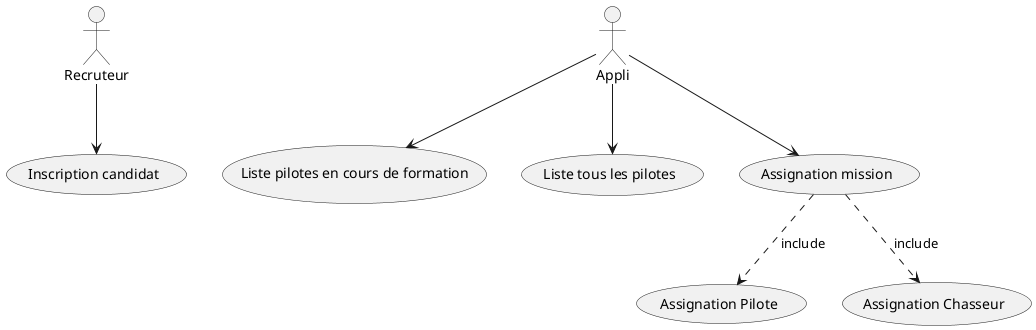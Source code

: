 @startuml Diag_cas_utilisation_projet_Java

:Recruteur: --> (Inscription candidat) 

:Appli: --> (Liste pilotes en cours de formation)
:Appli: --> (Liste tous les pilotes)
:Appli: --> (Assignation mission)
(Assignation mission) .down.> (Assignation Pilote) : include
(Assignation mission) .down.> (Assignation Chasseur) : include

@enduml